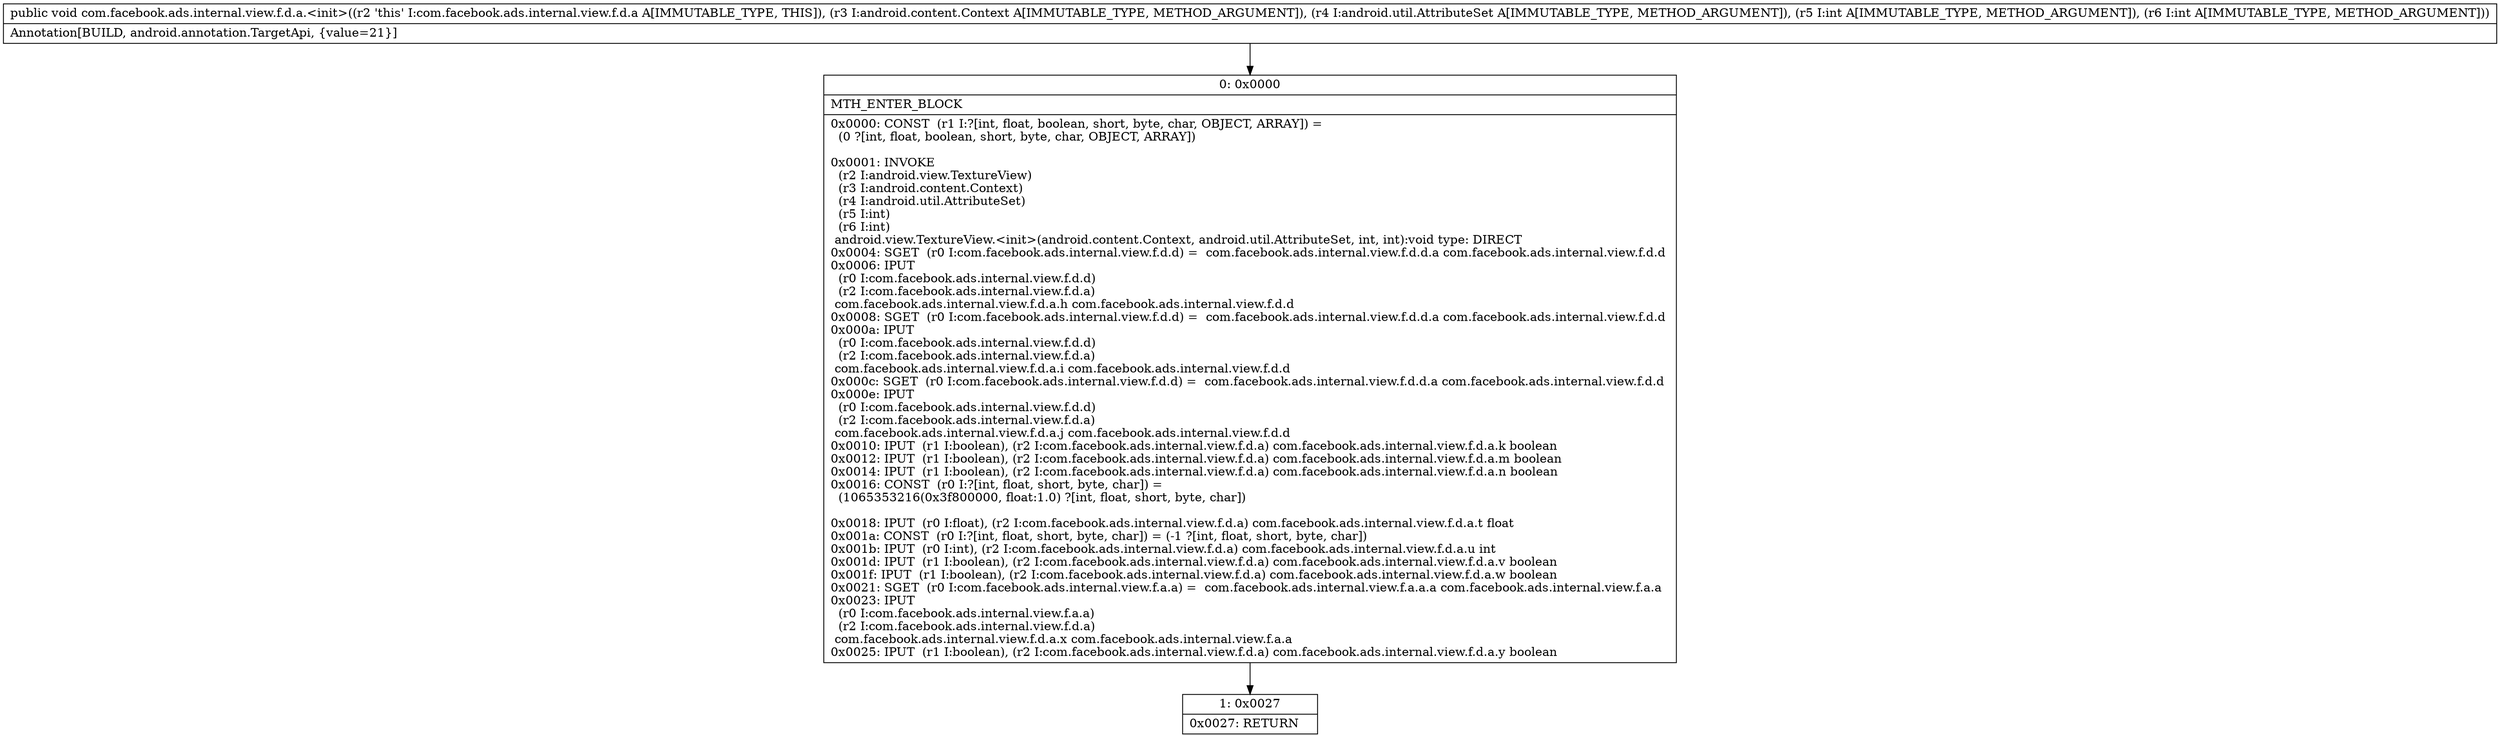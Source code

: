 digraph "CFG forcom.facebook.ads.internal.view.f.d.a.\<init\>(Landroid\/content\/Context;Landroid\/util\/AttributeSet;II)V" {
Node_0 [shape=record,label="{0\:\ 0x0000|MTH_ENTER_BLOCK\l|0x0000: CONST  (r1 I:?[int, float, boolean, short, byte, char, OBJECT, ARRAY]) = \l  (0 ?[int, float, boolean, short, byte, char, OBJECT, ARRAY])\l \l0x0001: INVOKE  \l  (r2 I:android.view.TextureView)\l  (r3 I:android.content.Context)\l  (r4 I:android.util.AttributeSet)\l  (r5 I:int)\l  (r6 I:int)\l android.view.TextureView.\<init\>(android.content.Context, android.util.AttributeSet, int, int):void type: DIRECT \l0x0004: SGET  (r0 I:com.facebook.ads.internal.view.f.d.d) =  com.facebook.ads.internal.view.f.d.d.a com.facebook.ads.internal.view.f.d.d \l0x0006: IPUT  \l  (r0 I:com.facebook.ads.internal.view.f.d.d)\l  (r2 I:com.facebook.ads.internal.view.f.d.a)\l com.facebook.ads.internal.view.f.d.a.h com.facebook.ads.internal.view.f.d.d \l0x0008: SGET  (r0 I:com.facebook.ads.internal.view.f.d.d) =  com.facebook.ads.internal.view.f.d.d.a com.facebook.ads.internal.view.f.d.d \l0x000a: IPUT  \l  (r0 I:com.facebook.ads.internal.view.f.d.d)\l  (r2 I:com.facebook.ads.internal.view.f.d.a)\l com.facebook.ads.internal.view.f.d.a.i com.facebook.ads.internal.view.f.d.d \l0x000c: SGET  (r0 I:com.facebook.ads.internal.view.f.d.d) =  com.facebook.ads.internal.view.f.d.d.a com.facebook.ads.internal.view.f.d.d \l0x000e: IPUT  \l  (r0 I:com.facebook.ads.internal.view.f.d.d)\l  (r2 I:com.facebook.ads.internal.view.f.d.a)\l com.facebook.ads.internal.view.f.d.a.j com.facebook.ads.internal.view.f.d.d \l0x0010: IPUT  (r1 I:boolean), (r2 I:com.facebook.ads.internal.view.f.d.a) com.facebook.ads.internal.view.f.d.a.k boolean \l0x0012: IPUT  (r1 I:boolean), (r2 I:com.facebook.ads.internal.view.f.d.a) com.facebook.ads.internal.view.f.d.a.m boolean \l0x0014: IPUT  (r1 I:boolean), (r2 I:com.facebook.ads.internal.view.f.d.a) com.facebook.ads.internal.view.f.d.a.n boolean \l0x0016: CONST  (r0 I:?[int, float, short, byte, char]) = \l  (1065353216(0x3f800000, float:1.0) ?[int, float, short, byte, char])\l \l0x0018: IPUT  (r0 I:float), (r2 I:com.facebook.ads.internal.view.f.d.a) com.facebook.ads.internal.view.f.d.a.t float \l0x001a: CONST  (r0 I:?[int, float, short, byte, char]) = (\-1 ?[int, float, short, byte, char]) \l0x001b: IPUT  (r0 I:int), (r2 I:com.facebook.ads.internal.view.f.d.a) com.facebook.ads.internal.view.f.d.a.u int \l0x001d: IPUT  (r1 I:boolean), (r2 I:com.facebook.ads.internal.view.f.d.a) com.facebook.ads.internal.view.f.d.a.v boolean \l0x001f: IPUT  (r1 I:boolean), (r2 I:com.facebook.ads.internal.view.f.d.a) com.facebook.ads.internal.view.f.d.a.w boolean \l0x0021: SGET  (r0 I:com.facebook.ads.internal.view.f.a.a) =  com.facebook.ads.internal.view.f.a.a.a com.facebook.ads.internal.view.f.a.a \l0x0023: IPUT  \l  (r0 I:com.facebook.ads.internal.view.f.a.a)\l  (r2 I:com.facebook.ads.internal.view.f.d.a)\l com.facebook.ads.internal.view.f.d.a.x com.facebook.ads.internal.view.f.a.a \l0x0025: IPUT  (r1 I:boolean), (r2 I:com.facebook.ads.internal.view.f.d.a) com.facebook.ads.internal.view.f.d.a.y boolean \l}"];
Node_1 [shape=record,label="{1\:\ 0x0027|0x0027: RETURN   \l}"];
MethodNode[shape=record,label="{public void com.facebook.ads.internal.view.f.d.a.\<init\>((r2 'this' I:com.facebook.ads.internal.view.f.d.a A[IMMUTABLE_TYPE, THIS]), (r3 I:android.content.Context A[IMMUTABLE_TYPE, METHOD_ARGUMENT]), (r4 I:android.util.AttributeSet A[IMMUTABLE_TYPE, METHOD_ARGUMENT]), (r5 I:int A[IMMUTABLE_TYPE, METHOD_ARGUMENT]), (r6 I:int A[IMMUTABLE_TYPE, METHOD_ARGUMENT]))  | Annotation[BUILD, android.annotation.TargetApi, \{value=21\}]\l}"];
MethodNode -> Node_0;
Node_0 -> Node_1;
}

